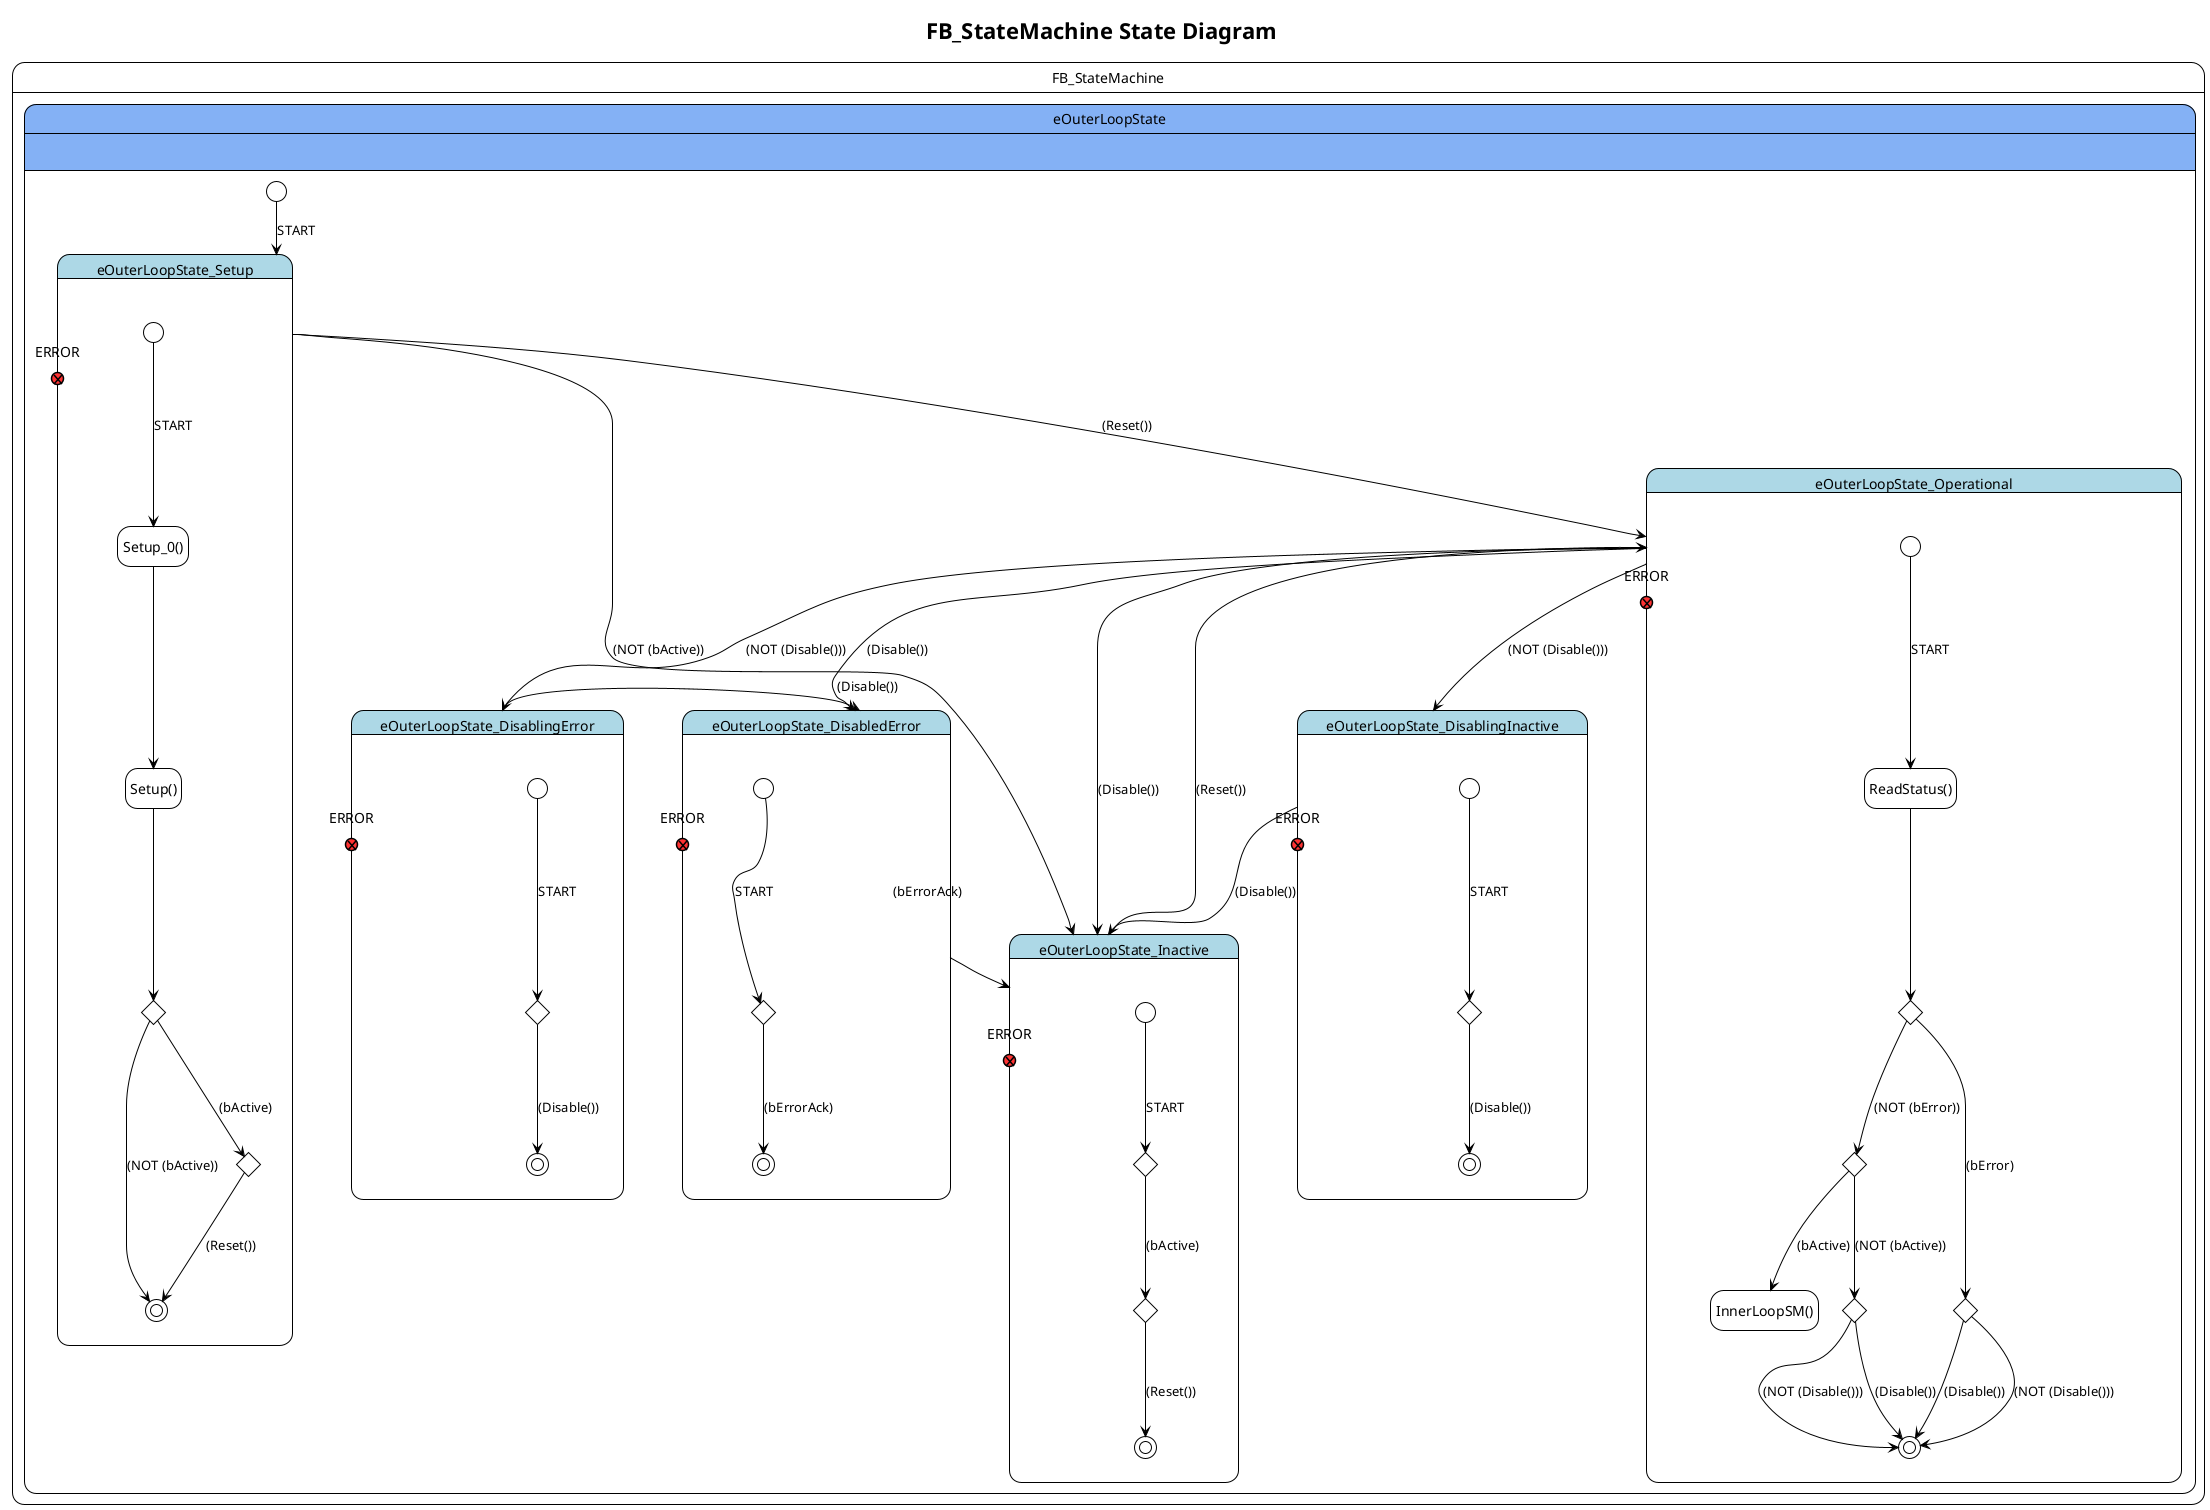 @startuml State Diagram

!theme plain
'skin rose
'left to right direction
hide empty description
'!theme reddress-lightgreen
title FB_StateMachine State Diagram



state FB_StateMachine{

state eOuterLoopState #84b1f5 {
	[*] --> eOuterLoopState_Setup : START
	state eOuterLoopState_Setup #lightblue {
state "ERROR" as eOuterLoopState_Setup_ERROR <<exitPoint>> #ff3333
	state "Setup_0()" as eOuterLoopState_Setup_Node_0 
	[*] ---> eOuterLoopState_Setup_Node_0 : START
	state "Setup()" as eOuterLoopState_Setup_Node_1 
		state eOuterLoopState_Setup_Node_2 <<choice>>
			state eOuterLoopState_Setup_Node_3 <<choice>>
	eOuterLoopState_Setup_Node_3 ---> [*] : (Reset())
	eOuterLoopState_Setup_Node_2 ---> [*] : (NOT (bActive))
	}
	state eOuterLoopState_Operational #lightblue {
state "ERROR" as eOuterLoopState_Operational_ERROR <<exitPoint>> #ff3333
	state "ReadStatus()" as eOuterLoopState_Operational_Node_0 
	[*] ---> eOuterLoopState_Operational_Node_0 : START
		state eOuterLoopState_Operational_Node_1 <<choice>>
			state eOuterLoopState_Operational_Node_2 <<choice>>
	eOuterLoopState_Operational_Node_2 ---> [*] : (Disable())
	eOuterLoopState_Operational_Node_2 ---> [*] : (NOT (Disable()))
		state eOuterLoopState_Operational_Node_3 <<choice>>
		state "InnerLoopSM()" as eOuterLoopState_Operational_Node_4 
			state eOuterLoopState_Operational_Node_5 <<choice>>
	eOuterLoopState_Operational_Node_5 ---> [*] : (Disable())
	eOuterLoopState_Operational_Node_5 ---> [*] : (NOT (Disable()))
	}
	state eOuterLoopState_DisablingInactive #lightblue {
state "ERROR" as eOuterLoopState_DisablingInactive_ERROR <<exitPoint>> #ff3333
	state eOuterLoopState_DisablingInactive_Node_0 <<choice>>
	[*] ---> eOuterLoopState_DisablingInactive_Node_0 : START
	eOuterLoopState_DisablingInactive_Node_0 ---> [*] : (Disable())
	}
	state eOuterLoopState_Inactive #lightblue {
state "ERROR" as eOuterLoopState_Inactive_ERROR <<exitPoint>> #ff3333
	state eOuterLoopState_Inactive_Node_0 <<choice>>
	[*] ---> eOuterLoopState_Inactive_Node_0 : START
		state eOuterLoopState_Inactive_Node_1 <<choice>>
	eOuterLoopState_Inactive_Node_1 ---> [*] : (Reset())
	}
	state eOuterLoopState_DisablingError #lightblue {
state "ERROR" as eOuterLoopState_DisablingError_ERROR <<exitPoint>> #ff3333
	state eOuterLoopState_DisablingError_Node_0 <<choice>>
	[*] ---> eOuterLoopState_DisablingError_Node_0 : START
	eOuterLoopState_DisablingError_Node_0 ---> [*] : (Disable())
	}
	state eOuterLoopState_DisabledError #lightblue {
state "ERROR" as eOuterLoopState_DisabledError_ERROR <<exitPoint>> #ff3333
	state eOuterLoopState_DisabledError_Node_0 <<choice>>
	[*] ---> eOuterLoopState_DisabledError_Node_0 : START
	eOuterLoopState_DisabledError_Node_0 ---> [*] : (bErrorAck)
	}
	}
	eOuterLoopState_Setup_Node_0 ---> eOuterLoopState_Setup_Node_1
	eOuterLoopState_Setup_Node_1 ---> eOuterLoopState_Setup_Node_2
	eOuterLoopState_Setup_Node_2 ---> eOuterLoopState_Setup_Node_3 : (bActive)
	eOuterLoopState_Setup ---> eOuterLoopState_Operational : (Reset())
	eOuterLoopState_Setup ---> eOuterLoopState_Inactive : (NOT (bActive))
	eOuterLoopState_Operational_Node_0 ---> eOuterLoopState_Operational_Node_1
	eOuterLoopState_Operational_Node_1 ---> eOuterLoopState_Operational_Node_2 : (bError)
	eOuterLoopState_Operational ---> eOuterLoopState_DisabledError : (Disable())
	eOuterLoopState_Operational ---> eOuterLoopState_DisablingError : (NOT (Disable()))
	eOuterLoopState_Operational_Node_1 ---> eOuterLoopState_Operational_Node_3 : (NOT (bError))
	eOuterLoopState_Operational_Node_3 ---> eOuterLoopState_Operational_Node_4 : (bActive)
	eOuterLoopState_Operational_Node_3 ---> eOuterLoopState_Operational_Node_5 : (NOT (bActive))
	eOuterLoopState_Operational ---> eOuterLoopState_Inactive : (Disable())
	eOuterLoopState_Operational ---> eOuterLoopState_DisablingInactive : (NOT (Disable()))
	eOuterLoopState_DisablingInactive ---> eOuterLoopState_Inactive : (Disable())
	eOuterLoopState_Inactive_Node_0 ---> eOuterLoopState_Inactive_Node_1 : (bActive)
	eOuterLoopState_Inactive ---> eOuterLoopState_Operational : (Reset())
	eOuterLoopState_DisablingError ---> eOuterLoopState_DisabledError : (Disable())
	eOuterLoopState_DisabledError ---> eOuterLoopState_Inactive : (bErrorAck)
eOuterLoopState : 
eOuterLoopState : 


}

@enduml
